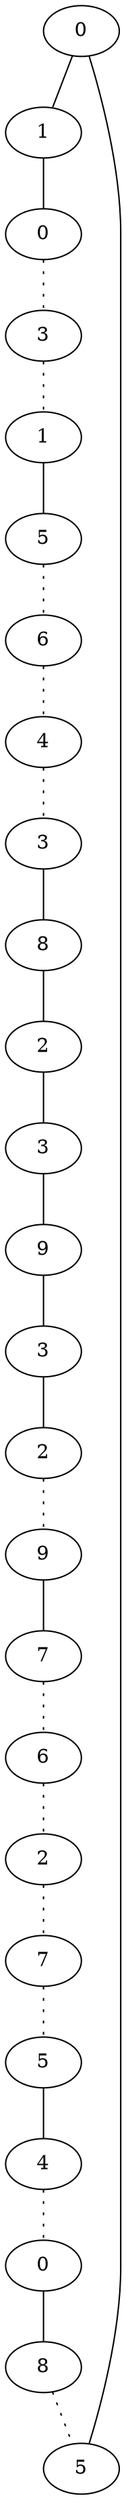 graph {
a0[label=0];
a1[label=1];
a2[label=0];
a3[label=3];
a4[label=1];
a5[label=5];
a6[label=6];
a7[label=4];
a8[label=3];
a9[label=8];
a10[label=2];
a11[label=3];
a12[label=9];
a13[label=3];
a14[label=2];
a15[label=9];
a16[label=7];
a17[label=6];
a18[label=2];
a19[label=7];
a20[label=5];
a21[label=4];
a22[label=0];
a23[label=8];
a24[label=5];
a0 -- a1;
a0 -- a24;
a1 -- a2;
a2 -- a3 [style=dotted];
a3 -- a4 [style=dotted];
a4 -- a5;
a5 -- a6 [style=dotted];
a6 -- a7 [style=dotted];
a7 -- a8 [style=dotted];
a8 -- a9;
a9 -- a10;
a10 -- a11;
a11 -- a12;
a12 -- a13;
a13 -- a14;
a14 -- a15 [style=dotted];
a15 -- a16;
a16 -- a17 [style=dotted];
a17 -- a18 [style=dotted];
a18 -- a19 [style=dotted];
a19 -- a20 [style=dotted];
a20 -- a21;
a21 -- a22 [style=dotted];
a22 -- a23;
a23 -- a24 [style=dotted];
}
